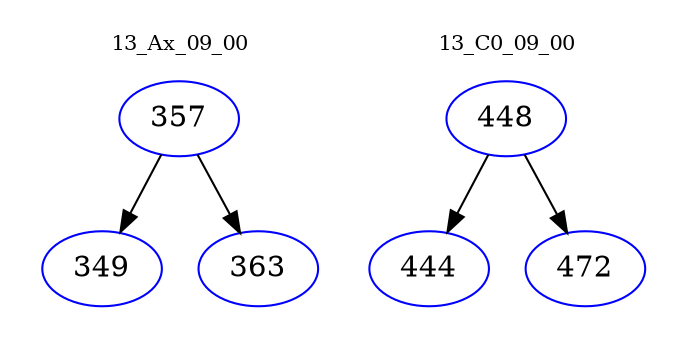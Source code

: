 digraph{
subgraph cluster_0 {
color = white
label = "13_Ax_09_00";
fontsize=10;
T0_357 [label="357", color="blue"]
T0_357 -> T0_349 [color="black"]
T0_349 [label="349", color="blue"]
T0_357 -> T0_363 [color="black"]
T0_363 [label="363", color="blue"]
}
subgraph cluster_1 {
color = white
label = "13_C0_09_00";
fontsize=10;
T1_448 [label="448", color="blue"]
T1_448 -> T1_444 [color="black"]
T1_444 [label="444", color="blue"]
T1_448 -> T1_472 [color="black"]
T1_472 [label="472", color="blue"]
}
}
